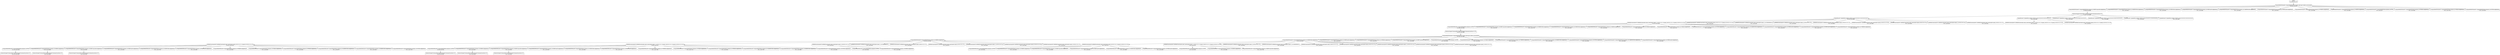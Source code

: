digraph MCTS {
  node [shape=box, style=rounded];
  0 [label="ROOT
N=300, Q=0.879"];
  1 [label="ComputePathToState#1.ComputePathToState.named_state=gp7_detect_arucomarker
N=300, Q=0.879"];
  2 [label="ComputePathToState#1.ComputePathToState.planner_id=RRTConnectkConfigDefault
N=288, Q=0.883"];
  3 [label="YaskawaGripperCommand#1.YaskawaGripperCommand.position=0.0
N=287, Q=0.882"];
  4 [label="UpdatePose#1.UpdatePose.update_relative_pose=0.0;0.0;0.115;0.0;0.0;0.0;0.0
N=279, Q=0.884"];
  5 [label="SetPathConstraints#1.SetPathConstraints.joint_constraints=joint_1_s,0.0,0.1,0.1,1.0;joint_3,40.0,0.1,0.1,1.0;joint_6,120.0,0.1,0.1,0.8
N=270, Q=0.892"];
  6 [label="ComputePathToPose#1.ComputePathToPose.planner_id=PTP
N=258, Q=0.908"];
  7 [label="YaskawaGripperCommand#2.YaskawaGripperCommand.position=0.235
N=257, Q=0.908"];
  8 [label="ComputePathToState#2.ComputePathToState.named_state=gp7_detect_arucomarker
N=256, Q=0.908"];
  9 [label="ComputePathToState#2.ComputePathToState.planner_id=RRTkConfigDefault
N=226, Q=0.920"];
  10 [label="SetPathConstraints#2.SetPathConstraints.joint_constraints=joint_4,0.0,0.1,0.1,1.0;joint_6,120.0,0.1,0.1,0.8
N=151, Q=0.923"];
  11 [label="ComputePathToPose#2.ComputePathToPose.planner_id=PTP
N=125, Q=0.938"];
  12 [label="YaskawaGripperCommand#3.YaskawaGripperCommand.position=0.0
N=124, Q=0.938"];
  13 [label="ComputePathToPose#2.ComputePathToPose.planner_id=RRTkConfigDefault
N=10, Q=0.885"];
  14 [label="YaskawaGripperCommand#3.YaskawaGripperCommand.position=0.0
N=9, Q=0.885"];
  15 [label="ComputePathToPose#2.ComputePathToPose.planner_id=RRTConnectkConfigDefault
N=6, Q=0.929"];
  16 [label="YaskawaGripperCommand#3.YaskawaGripperCommand.position=0.0
N=5, Q=0.929"];
  17 [label="ComputePathToPose#2.ComputePathToPose.planner_id=RRTstarkConfigDefault
N=1, Q=0.823"];
  18 [label="ComputePathToPose#2.ComputePathToPose.planner_id=KPIECEkConfigDefault
N=1, Q=0.794"];
  19 [label="ComputePathToPose#2.ComputePathToPose.planner_id=PRMstarkConfigDefault
N=1, Q=0.000"];
  20 [label="ComputePathToPose#2.ComputePathToPose.planner_id=TRRTkConfigDefault
N=1, Q=0.903"];
  21 [label="ComputePathToPose#2.ComputePathToPose.planner_id=SBLkConfigDefault
N=1, Q=0.897"];
  22 [label="ComputePathToPose#2.ComputePathToPose.planner_id=PRMkConfigDefault
N=1, Q=0.850"];
  23 [label="ComputePathToPose#2.ComputePathToPose.planner_id=LBKPIECEkConfigDefault
N=1, Q=0.873"];
  24 [label="ComputePathToPose#2.ComputePathToPose.planner_id=BKPIECEkConfigDefault
N=1, Q=0.816"];
  25 [label="ComputePathToPose#2.ComputePathToPose.planner_id=ESTkConfigDefault
N=1, Q=0.783"];
  26 [label="SetPathConstraints#2.SetPathConstraints.joint_constraints=joint_1_s,0.0,0.1,0.1,1.0;joint_3,40.0,0.1,0.1,1.0;joint_6,120.0,0.1,0.1,0.8
N=65, Q=0.915"];
  27 [label="ComputePathToPose#2.ComputePathToPose.planner_id=PTP
N=50, Q=0.941"];
  28 [label="YaskawaGripperCommand#3.YaskawaGripperCommand.position=0.0
N=49, Q=0.941"];
  29 [label="ComputePathToPose#2.ComputePathToPose.planner_id=RRTkConfigDefault
N=3, Q=0.826"];
  30 [label="YaskawaGripperCommand#3.YaskawaGripperCommand.position=0.0
N=2, Q=0.826"];
  31 [label="ComputePathToPose#2.ComputePathToPose.planner_id=RRTConnectkConfigDefault
N=2, Q=0.841"];
  32 [label="YaskawaGripperCommand#3.YaskawaGripperCommand.position=0.0
N=1, Q=0.841"];
  33 [label="ComputePathToPose#2.ComputePathToPose.planner_id=RRTstarkConfigDefault
N=1, Q=0.919"];
  34 [label="ComputePathToPose#2.ComputePathToPose.planner_id=KPIECEkConfigDefault
N=1, Q=0.901"];
  35 [label="ComputePathToPose#2.ComputePathToPose.planner_id=PRMstarkConfigDefault
N=1, Q=0.761"];
  36 [label="ComputePathToPose#2.ComputePathToPose.planner_id=TRRTkConfigDefault
N=1, Q=0.788"];
  37 [label="ComputePathToPose#2.ComputePathToPose.planner_id=SBLkConfigDefault
N=1, Q=0.710"];
  38 [label="ComputePathToPose#2.ComputePathToPose.planner_id=PRMkConfigDefault
N=1, Q=0.834"];
  39 [label="ComputePathToPose#2.ComputePathToPose.planner_id=LBKPIECEkConfigDefault
N=1, Q=0.705"];
  40 [label="ComputePathToPose#2.ComputePathToPose.planner_id=BKPIECEkConfigDefault
N=1, Q=0.860"];
  41 [label="ComputePathToPose#2.ComputePathToPose.planner_id=ESTkConfigDefault
N=1, Q=0.850"];
  42 [label="SetPathConstraints#2.SetPathConstraints.joint_constraints=joint_2_l,30.0,0.1,0.1,1.0
N=3, Q=0.911"];
  43 [label="ComputePathToPose#2.ComputePathToPose.planner_id=PTP
N=1, Q=0.943"];
  44 [label="ComputePathToPose#2.ComputePathToPose.planner_id=RRTkConfigDefault
N=1, Q=0.846"];
  45 [label="SetPathConstraints#2.SetPathConstraints.joint_constraints=joint_1_s,0.0,999,999,0.0
N=1, Q=0.942"];
  46 [label="SetPathConstraints#2.SetPathConstraints.joint_constraints=joint_3,40.0,0.1,0.1,1.0
N=1, Q=0.939"];
  47 [label="SetPathConstraints#2.SetPathConstraints.joint_constraints=joint_4,0.0,0.1,0.1,1.0
N=1, Q=0.877"];
  48 [label="SetPathConstraints#2.SetPathConstraints.joint_constraints=joint_1_s,0.0,0.1,0.1,1.0
N=1, Q=0.920"];
  49 [label="SetPathConstraints#2.SetPathConstraints.joint_constraints=joint_6,120.0,0.1,0.1,0.8
N=1, Q=0.939"];
  50 [label="SetPathConstraints#2.SetPathConstraints.joint_constraints=joint_5,-50.0,0.1,0.1,1.0
N=1, Q=0.923"];
  51 [label="ComputePathToState#2.ComputePathToState.planner_id=KPIECEkConfigDefault
N=19, Q=0.857"];
  52 [label="SetPathConstraints#2.SetPathConstraints.joint_constraints=joint_4,0.0,0.1,0.1,1.0;joint_6,120.0,0.1,0.1,0.8
N=7, Q=0.767"];
  53 [label="ComputePathToPose#2.ComputePathToPose.planner_id=PTP
N=1, Q=0.942"];
  54 [label="ComputePathToPose#2.ComputePathToPose.planner_id=RRTkConfigDefault
N=1, Q=0.926"];
  55 [label="ComputePathToPose#2.ComputePathToPose.planner_id=RRTConnectkConfigDefault
N=1, Q=0.882"];
  56 [label="ComputePathToPose#2.ComputePathToPose.planner_id=RRTstarkConfigDefault
N=1, Q=0.811"];
  57 [label="ComputePathToPose#2.ComputePathToPose.planner_id=KPIECEkConfigDefault
N=1, Q=0.866"];
  58 [label="ComputePathToPose#2.ComputePathToPose.planner_id=PRMstarkConfigDefault
N=1, Q=0.000"];
  59 [label="SetPathConstraints#2.SetPathConstraints.joint_constraints=joint_1_s,0.0,0.1,0.1,1.0;joint_3,40.0,0.1,0.1,1.0;joint_6,120.0,0.1,0.1,0.8
N=4, Q=0.879"];
  60 [label="ComputePathToPose#2.ComputePathToPose.planner_id=PTP
N=1, Q=0.939"];
  61 [label="ComputePathToPose#2.ComputePathToPose.planner_id=RRTkConfigDefault
N=1, Q=0.882"];
  62 [label="ComputePathToPose#2.ComputePathToPose.planner_id=RRTConnectkConfigDefault
N=1, Q=0.756"];
  63 [label="SetPathConstraints#2.SetPathConstraints.joint_constraints=joint_2_l,30.0,0.1,0.1,1.0
N=1, Q=0.941"];
  64 [label="SetPathConstraints#2.SetPathConstraints.joint_constraints=joint_1_s,0.0,999,999,0.0
N=1, Q=0.940"];
  65 [label="SetPathConstraints#2.SetPathConstraints.joint_constraints=joint_3,40.0,0.1,0.1,1.0
N=1, Q=0.877"];
  66 [label="SetPathConstraints#2.SetPathConstraints.joint_constraints=joint_4,0.0,0.1,0.1,1.0
N=1, Q=0.877"];
  67 [label="SetPathConstraints#2.SetPathConstraints.joint_constraints=joint_1_s,0.0,0.1,0.1,1.0
N=1, Q=0.939"];
  68 [label="SetPathConstraints#2.SetPathConstraints.joint_constraints=joint_6,120.0,0.1,0.1,0.8
N=1, Q=0.938"];
  69 [label="SetPathConstraints#2.SetPathConstraints.joint_constraints=joint_5,-50.0,0.1,0.1,1.0
N=1, Q=0.939"];
  70 [label="ComputePathToState#2.ComputePathToState.planner_id=RRTstarkConfigDefault
N=1, Q=0.879"];
  71 [label="ComputePathToState#2.ComputePathToState.planner_id=PRMkConfigDefault
N=1, Q=0.874"];
  72 [label="ComputePathToState#2.ComputePathToState.planner_id=RRTConnectkConfigDefault
N=1, Q=0.000"];
  73 [label="ComputePathToState#2.ComputePathToState.planner_id=PTP
N=1, Q=0.939"];
  74 [label="ComputePathToState#2.ComputePathToState.planner_id=SBLkConfigDefault
N=1, Q=0.941"];
  75 [label="ComputePathToState#2.ComputePathToState.planner_id=TRRTkConfigDefault
N=1, Q=0.942"];
  76 [label="ComputePathToState#2.ComputePathToState.planner_id=BKPIECEkConfigDefault
N=1, Q=0.450"];
  77 [label="ComputePathToState#2.ComputePathToState.planner_id=ESTkConfigDefault
N=1, Q=0.939"];
  78 [label="ComputePathToState#2.ComputePathToState.planner_id=LBKPIECEkConfigDefault
N=1, Q=0.940"];
  79 [label="ComputePathToState#2.ComputePathToState.planner_id=PRMstarkConfigDefault
N=1, Q=0.450"];
  80 [label="ComputePathToPose#1.ComputePathToPose.planner_id=RRTConnectkConfigDefault
N=1, Q=0.251"];
  81 [label="ComputePathToPose#1.ComputePathToPose.planner_id=BKPIECEkConfigDefault
N=1, Q=0.733"];
  82 [label="ComputePathToPose#1.ComputePathToPose.planner_id=KPIECEkConfigDefault
N=1, Q=0.249"];
  83 [label="ComputePathToPose#1.ComputePathToPose.planner_id=RRTkConfigDefault
N=1, Q=0.916"];
  84 [label="ComputePathToPose#1.ComputePathToPose.planner_id=PRMkConfigDefault
N=1, Q=0.242"];
  85 [label="ComputePathToPose#1.ComputePathToPose.planner_id=SBLkConfigDefault
N=1, Q=0.723"];
  86 [label="ComputePathToPose#1.ComputePathToPose.planner_id=ESTkConfigDefault
N=1, Q=0.691"];
  87 [label="ComputePathToPose#1.ComputePathToPose.planner_id=LBKPIECEkConfigDefault
N=1, Q=0.251"];
  88 [label="ComputePathToPose#1.ComputePathToPose.planner_id=PRMstarkConfigDefault
N=1, Q=0.674"];
  89 [label="ComputePathToPose#1.ComputePathToPose.planner_id=RRTstarkConfigDefault
N=1, Q=0.713"];
  90 [label="ComputePathToPose#1.ComputePathToPose.planner_id=TRRTkConfigDefault
N=1, Q=0.252"];
  91 [label="SetPathConstraints#1.SetPathConstraints.joint_constraints=joint_4,0.0,0.1,0.1,1.0;joint_6,120.0,0.1,0.1,0.8
N=1, Q=0.250"];
  92 [label="SetPathConstraints#1.SetPathConstraints.joint_constraints=joint_1_s,0.0,999,999,0.0
N=1, Q=0.450"];
  93 [label="SetPathConstraints#1.SetPathConstraints.joint_constraints=joint_2_l,30.0,0.1,0.1,1.0
N=1, Q=0.943"];
  94 [label="SetPathConstraints#1.SetPathConstraints.joint_constraints=joint_5,-50.0,0.1,0.1,1.0
N=1, Q=0.864"];
  95 [label="SetPathConstraints#1.SetPathConstraints.joint_constraints=joint_6,120.0,0.1,0.1,0.8
N=1, Q=0.389"];
  96 [label="SetPathConstraints#1.SetPathConstraints.joint_constraints=joint_4,0.0,0.1,0.1,1.0
N=1, Q=0.939"];
  97 [label="SetPathConstraints#1.SetPathConstraints.joint_constraints=joint_1_s,0.0,0.1,0.1,1.0
N=1, Q=0.679"];
  98 [label="SetPathConstraints#1.SetPathConstraints.joint_constraints=joint_3,40.0,0.1,0.1,1.0
N=1, Q=0.451"];
  99 [label="UpdatePose#1.UpdatePose.update_relative_pose=0.0;0.0;0.10;0.0;0.0;0.0;0.0
N=3, Q=0.930"];
  100 [label="SetPathConstraints#1.SetPathConstraints.joint_constraints=joint_1_s,0.0,0.1,0.1,1.0;joint_3,40.0,0.1,0.1,1.0;joint_6,120.0,0.1,0.1,0.8
N=1, Q=0.937"];
  101 [label="SetPathConstraints#1.SetPathConstraints.joint_constraints=joint_4,0.0,0.1,0.1,1.0;joint_6,120.0,0.1,0.1,0.8
N=1, Q=0.917"];
  102 [label="UpdatePose#1.UpdatePose.update_relative_pose=0.0;0.0;0.09;0.0;0.0;0.0;0.0
N=1, Q=0.933"];
  103 [label="UpdatePose#1.UpdatePose.update_relative_pose=0.0;0.0;0.105;0.0;0.0;0.0;0.0
N=1, Q=0.896"];
  104 [label="UpdatePose#1.UpdatePose.update_relative_pose=0.0;0.0;0.11;0.0;0.0;0.0;0.0
N=1, Q=0.912"];
  105 [label="UpdatePose#1.UpdatePose.update_relative_pose=0.0;0.0;0.15;0.0;0.0;0.0;0.0
N=1, Q=0.200"];
  106 [label="ComputePathToState#1.ComputePathToState.planner_id=BKPIECEkConfigDefault
N=1, Q=0.451"];
  107 [label="ComputePathToState#1.ComputePathToState.planner_id=KPIECEkConfigDefault
N=1, Q=0.924"];
  108 [label="ComputePathToState#1.ComputePathToState.planner_id=RRTstarkConfigDefault
N=1, Q=0.940"];
  109 [label="ComputePathToState#1.ComputePathToState.planner_id=LBKPIECEkConfigDefault
N=1, Q=0.825"];
  110 [label="ComputePathToState#1.ComputePathToState.planner_id=PRMstarkConfigDefault
N=1, Q=0.878"];
  111 [label="ComputePathToState#1.ComputePathToState.planner_id=TRRTkConfigDefault
N=1, Q=0.938"];
  112 [label="ComputePathToState#1.ComputePathToState.planner_id=RRTkConfigDefault
N=1, Q=0.867"];
  113 [label="ComputePathToState#1.ComputePathToState.planner_id=PTP
N=1, Q=0.877"];
  114 [label="ComputePathToState#1.ComputePathToState.planner_id=PRMkConfigDefault
N=1, Q=0.940"];
  115 [label="ComputePathToState#1.ComputePathToState.planner_id=SBLkConfigDefault
N=1, Q=0.782"];
  116 [label="ComputePathToState#1.ComputePathToState.planner_id=ESTkConfigDefault
N=1, Q=0.810"];
  0 -> 1;
  1 -> 2;
  2 -> 3;
  3 -> 4;
  4 -> 5;
  5 -> 6;
  6 -> 7;
  7 -> 8;
  8 -> 9;
  9 -> 10;
  10 -> 11;
  11 -> 12;
  10 -> 13;
  13 -> 14;
  10 -> 15;
  15 -> 16;
  10 -> 17;
  10 -> 18;
  10 -> 19;
  10 -> 20;
  10 -> 21;
  10 -> 22;
  10 -> 23;
  10 -> 24;
  10 -> 25;
  9 -> 26;
  26 -> 27;
  27 -> 28;
  26 -> 29;
  29 -> 30;
  26 -> 31;
  31 -> 32;
  26 -> 33;
  26 -> 34;
  26 -> 35;
  26 -> 36;
  26 -> 37;
  26 -> 38;
  26 -> 39;
  26 -> 40;
  26 -> 41;
  9 -> 42;
  42 -> 43;
  42 -> 44;
  9 -> 45;
  9 -> 46;
  9 -> 47;
  9 -> 48;
  9 -> 49;
  9 -> 50;
  8 -> 51;
  51 -> 52;
  52 -> 53;
  52 -> 54;
  52 -> 55;
  52 -> 56;
  52 -> 57;
  52 -> 58;
  51 -> 59;
  59 -> 60;
  59 -> 61;
  59 -> 62;
  51 -> 63;
  51 -> 64;
  51 -> 65;
  51 -> 66;
  51 -> 67;
  51 -> 68;
  51 -> 69;
  8 -> 70;
  8 -> 71;
  8 -> 72;
  8 -> 73;
  8 -> 74;
  8 -> 75;
  8 -> 76;
  8 -> 77;
  8 -> 78;
  8 -> 79;
  5 -> 80;
  5 -> 81;
  5 -> 82;
  5 -> 83;
  5 -> 84;
  5 -> 85;
  5 -> 86;
  5 -> 87;
  5 -> 88;
  5 -> 89;
  5 -> 90;
  4 -> 91;
  4 -> 92;
  4 -> 93;
  4 -> 94;
  4 -> 95;
  4 -> 96;
  4 -> 97;
  4 -> 98;
  3 -> 99;
  99 -> 100;
  99 -> 101;
  3 -> 102;
  3 -> 103;
  3 -> 104;
  3 -> 105;
  1 -> 106;
  1 -> 107;
  1 -> 108;
  1 -> 109;
  1 -> 110;
  1 -> 111;
  1 -> 112;
  1 -> 113;
  1 -> 114;
  1 -> 115;
  1 -> 116;
}
